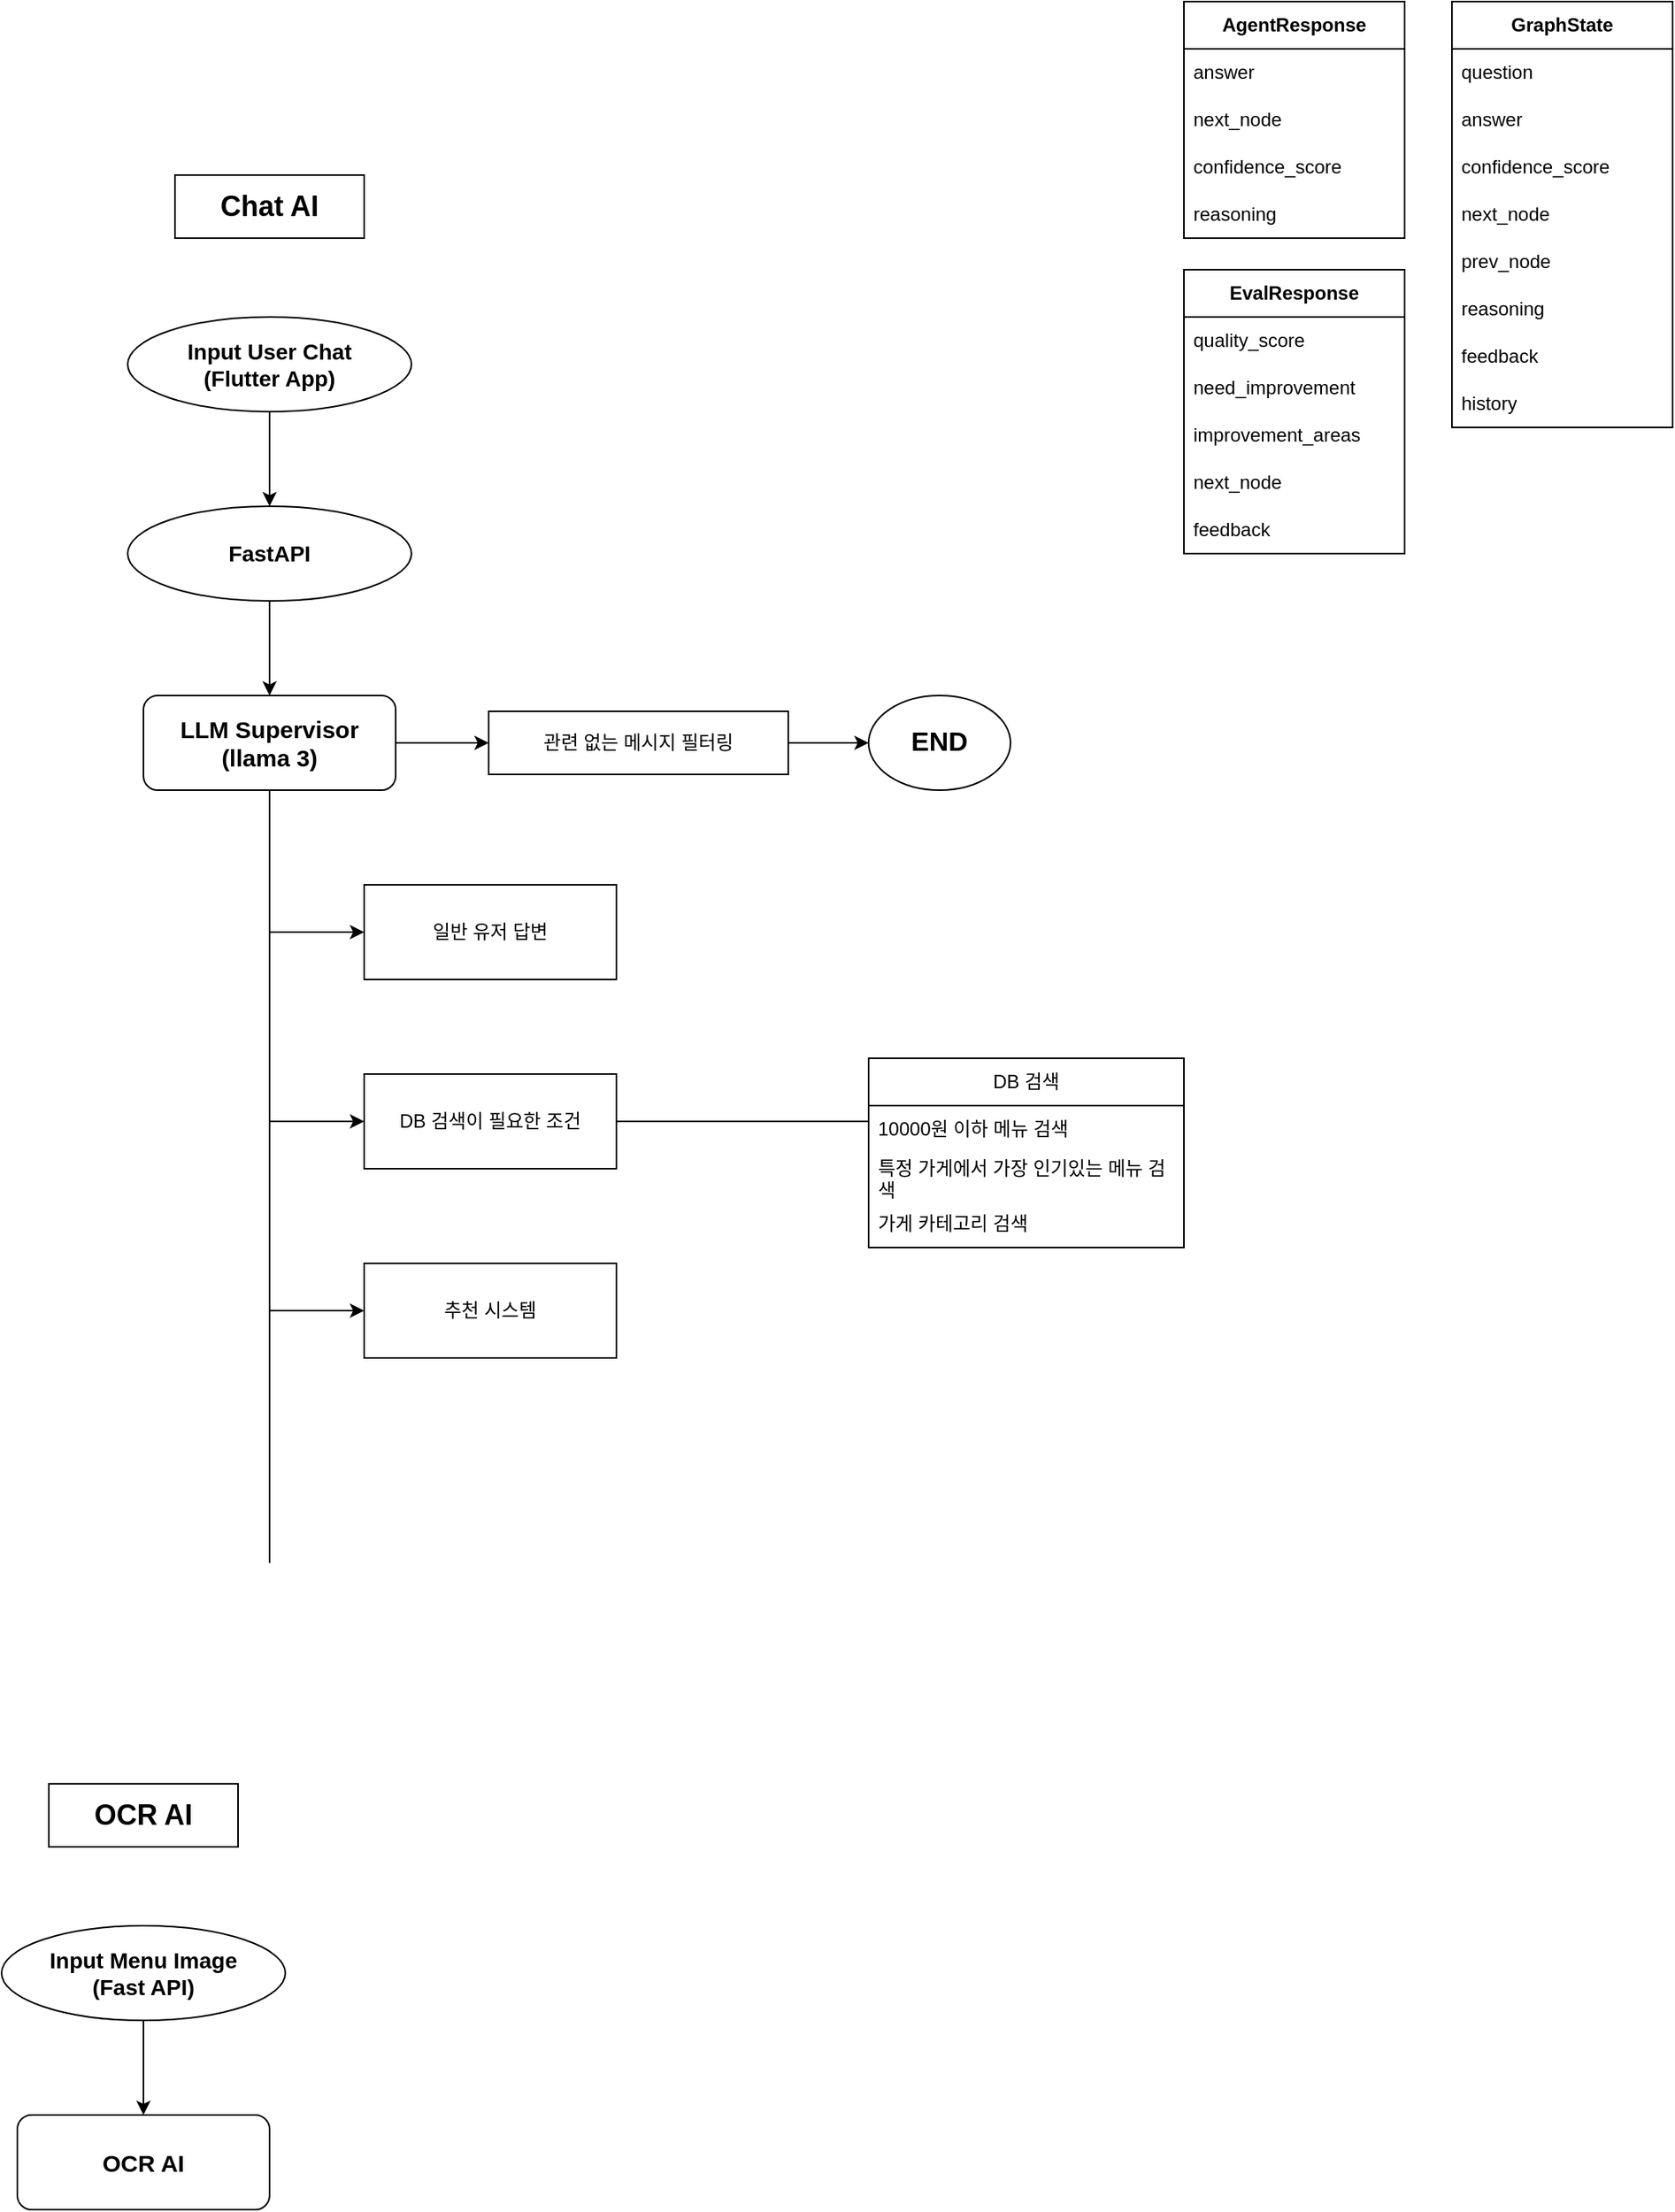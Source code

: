 <mxfile version="27.0.9">
  <diagram name="페이지-1" id="4VMYPhz8zPWPb6PeeNIh">
    <mxGraphModel dx="1131" dy="929" grid="1" gridSize="10" guides="1" tooltips="1" connect="1" arrows="1" fold="1" page="1" pageScale="1" pageWidth="827" pageHeight="1169" math="0" shadow="0">
      <root>
        <mxCell id="0" />
        <mxCell id="1" parent="0" />
        <mxCell id="GOJ_hUimyXIJ9WccpclX-1" value="Chat AI" style="rounded=0;whiteSpace=wrap;html=1;fontSize=18;fontStyle=1" parent="1" vertex="1">
          <mxGeometry x="120" y="160" width="120" height="40" as="geometry" />
        </mxCell>
        <mxCell id="GOJ_hUimyXIJ9WccpclX-5" style="edgeStyle=orthogonalEdgeStyle;rounded=0;orthogonalLoop=1;jettySize=auto;html=1;entryX=0.5;entryY=0;entryDx=0;entryDy=0;" parent="1" source="GOJ_hUimyXIJ9WccpclX-2" target="GOJ_hUimyXIJ9WccpclX-4" edge="1">
          <mxGeometry relative="1" as="geometry" />
        </mxCell>
        <mxCell id="GOJ_hUimyXIJ9WccpclX-2" value="Input User Chat&lt;div&gt;(Flutter App)&lt;/div&gt;" style="ellipse;whiteSpace=wrap;html=1;fontStyle=1;fontSize=14;" parent="1" vertex="1">
          <mxGeometry x="90" y="250" width="180" height="60" as="geometry" />
        </mxCell>
        <mxCell id="GOJ_hUimyXIJ9WccpclX-7" style="edgeStyle=orthogonalEdgeStyle;rounded=0;orthogonalLoop=1;jettySize=auto;html=1;entryX=0.5;entryY=0;entryDx=0;entryDy=0;" parent="1" source="GOJ_hUimyXIJ9WccpclX-4" target="GOJ_hUimyXIJ9WccpclX-6" edge="1">
          <mxGeometry relative="1" as="geometry" />
        </mxCell>
        <mxCell id="GOJ_hUimyXIJ9WccpclX-4" value="FastAPI" style="ellipse;whiteSpace=wrap;html=1;fontStyle=1;fontSize=14;" parent="1" vertex="1">
          <mxGeometry x="90" y="370" width="180" height="60" as="geometry" />
        </mxCell>
        <mxCell id="S5C6-9c_zC_m-_YzMR8W-9" style="edgeStyle=orthogonalEdgeStyle;rounded=0;orthogonalLoop=1;jettySize=auto;html=1;entryX=0;entryY=0.5;entryDx=0;entryDy=0;" parent="1" source="GOJ_hUimyXIJ9WccpclX-6" target="S5C6-9c_zC_m-_YzMR8W-8" edge="1">
          <mxGeometry relative="1" as="geometry" />
        </mxCell>
        <mxCell id="GOJ_hUimyXIJ9WccpclX-6" value="LLM Supervisor&lt;div&gt;(llama 3)&lt;/div&gt;" style="rounded=1;whiteSpace=wrap;html=1;fontStyle=1;fontSize=15;" parent="1" vertex="1">
          <mxGeometry x="100" y="490" width="160" height="60" as="geometry" />
        </mxCell>
        <mxCell id="GOJ_hUimyXIJ9WccpclX-8" value="OCR AI" style="rounded=0;whiteSpace=wrap;html=1;fontSize=18;fontStyle=1" parent="1" vertex="1">
          <mxGeometry x="40" y="1180" width="120" height="40" as="geometry" />
        </mxCell>
        <mxCell id="GOJ_hUimyXIJ9WccpclX-11" style="edgeStyle=orthogonalEdgeStyle;rounded=0;orthogonalLoop=1;jettySize=auto;html=1;entryX=0.5;entryY=0;entryDx=0;entryDy=0;" parent="1" source="GOJ_hUimyXIJ9WccpclX-9" target="GOJ_hUimyXIJ9WccpclX-10" edge="1">
          <mxGeometry relative="1" as="geometry" />
        </mxCell>
        <mxCell id="GOJ_hUimyXIJ9WccpclX-9" value="Input Menu Image&lt;div&gt;(Fast API)&lt;/div&gt;" style="ellipse;whiteSpace=wrap;html=1;fontStyle=1;fontSize=14;" parent="1" vertex="1">
          <mxGeometry x="10" y="1270" width="180" height="60" as="geometry" />
        </mxCell>
        <mxCell id="GOJ_hUimyXIJ9WccpclX-10" value="OCR AI" style="rounded=1;whiteSpace=wrap;html=1;fontStyle=1;fontSize=15;" parent="1" vertex="1">
          <mxGeometry x="20" y="1390" width="160" height="60" as="geometry" />
        </mxCell>
        <mxCell id="S5C6-9c_zC_m-_YzMR8W-4" value="" style="endArrow=none;html=1;rounded=0;entryX=0.5;entryY=1;entryDx=0;entryDy=0;" parent="1" target="GOJ_hUimyXIJ9WccpclX-6" edge="1">
          <mxGeometry width="50" height="50" relative="1" as="geometry">
            <mxPoint x="180" y="1040" as="sourcePoint" />
            <mxPoint x="250" y="690" as="targetPoint" />
          </mxGeometry>
        </mxCell>
        <mxCell id="S5C6-9c_zC_m-_YzMR8W-5" value="일반 유저 답변" style="rounded=0;whiteSpace=wrap;html=1;" parent="1" vertex="1">
          <mxGeometry x="240" y="610" width="160" height="60" as="geometry" />
        </mxCell>
        <mxCell id="S5C6-9c_zC_m-_YzMR8W-7" value="" style="endArrow=classic;html=1;rounded=0;entryX=0;entryY=0.5;entryDx=0;entryDy=0;" parent="1" target="S5C6-9c_zC_m-_YzMR8W-5" edge="1">
          <mxGeometry width="50" height="50" relative="1" as="geometry">
            <mxPoint x="180" y="640" as="sourcePoint" />
            <mxPoint x="250" y="690" as="targetPoint" />
          </mxGeometry>
        </mxCell>
        <mxCell id="S5C6-9c_zC_m-_YzMR8W-11" style="edgeStyle=orthogonalEdgeStyle;rounded=0;orthogonalLoop=1;jettySize=auto;html=1;entryX=0;entryY=0.5;entryDx=0;entryDy=0;" parent="1" source="S5C6-9c_zC_m-_YzMR8W-8" target="S5C6-9c_zC_m-_YzMR8W-10" edge="1">
          <mxGeometry relative="1" as="geometry" />
        </mxCell>
        <mxCell id="S5C6-9c_zC_m-_YzMR8W-8" value="관련 없는 메시지 필터링" style="rounded=0;whiteSpace=wrap;html=1;" parent="1" vertex="1">
          <mxGeometry x="319" y="500" width="190" height="40" as="geometry" />
        </mxCell>
        <mxCell id="S5C6-9c_zC_m-_YzMR8W-10" value="END" style="ellipse;whiteSpace=wrap;html=1;fontStyle=1;fontSize=17;" parent="1" vertex="1">
          <mxGeometry x="560" y="490" width="90" height="60" as="geometry" />
        </mxCell>
        <mxCell id="S5C6-9c_zC_m-_YzMR8W-12" value="DB 검색이 필요한 조건" style="rounded=0;whiteSpace=wrap;html=1;" parent="1" vertex="1">
          <mxGeometry x="240" y="730" width="160" height="60" as="geometry" />
        </mxCell>
        <mxCell id="S5C6-9c_zC_m-_YzMR8W-13" value="" style="endArrow=classic;html=1;rounded=0;entryX=0;entryY=0.5;entryDx=0;entryDy=0;" parent="1" target="S5C6-9c_zC_m-_YzMR8W-12" edge="1">
          <mxGeometry width="50" height="50" relative="1" as="geometry">
            <mxPoint x="180" y="760" as="sourcePoint" />
            <mxPoint x="250" y="650" as="targetPoint" />
          </mxGeometry>
        </mxCell>
        <mxCell id="S5C6-9c_zC_m-_YzMR8W-14" value="추천 시스템" style="rounded=0;whiteSpace=wrap;html=1;" parent="1" vertex="1">
          <mxGeometry x="240" y="850" width="160" height="60" as="geometry" />
        </mxCell>
        <mxCell id="S5C6-9c_zC_m-_YzMR8W-15" value="" style="endArrow=classic;html=1;rounded=0;entryX=0;entryY=0.5;entryDx=0;entryDy=0;" parent="1" target="S5C6-9c_zC_m-_YzMR8W-14" edge="1">
          <mxGeometry width="50" height="50" relative="1" as="geometry">
            <mxPoint x="180" y="880" as="sourcePoint" />
            <mxPoint x="230" y="870" as="targetPoint" />
          </mxGeometry>
        </mxCell>
        <mxCell id="S5C6-9c_zC_m-_YzMR8W-16" value="" style="endArrow=none;html=1;rounded=0;exitX=1;exitY=0.5;exitDx=0;exitDy=0;" parent="1" source="S5C6-9c_zC_m-_YzMR8W-12" edge="1">
          <mxGeometry width="50" height="50" relative="1" as="geometry">
            <mxPoint x="530" y="860" as="sourcePoint" />
            <mxPoint x="560" y="760" as="targetPoint" />
          </mxGeometry>
        </mxCell>
        <mxCell id="S5C6-9c_zC_m-_YzMR8W-17" value="DB 검색" style="swimlane;fontStyle=0;childLayout=stackLayout;horizontal=1;startSize=30;horizontalStack=0;resizeParent=1;resizeParentMax=0;resizeLast=0;collapsible=1;marginBottom=0;whiteSpace=wrap;html=1;" parent="1" vertex="1">
          <mxGeometry x="560" y="720" width="200" height="120" as="geometry" />
        </mxCell>
        <mxCell id="S5C6-9c_zC_m-_YzMR8W-18" value="10000원 이하 메뉴 검색" style="text;strokeColor=none;fillColor=none;align=left;verticalAlign=middle;spacingLeft=4;spacingRight=4;overflow=hidden;points=[[0,0.5],[1,0.5]];portConstraint=eastwest;rotatable=0;whiteSpace=wrap;html=1;" parent="S5C6-9c_zC_m-_YzMR8W-17" vertex="1">
          <mxGeometry y="30" width="200" height="30" as="geometry" />
        </mxCell>
        <mxCell id="S5C6-9c_zC_m-_YzMR8W-19" value="특정 가게에서 가장 인기있는 메뉴 검색" style="text;strokeColor=none;fillColor=none;align=left;verticalAlign=middle;spacingLeft=4;spacingRight=4;overflow=hidden;points=[[0,0.5],[1,0.5]];portConstraint=eastwest;rotatable=0;whiteSpace=wrap;html=1;" parent="S5C6-9c_zC_m-_YzMR8W-17" vertex="1">
          <mxGeometry y="60" width="200" height="30" as="geometry" />
        </mxCell>
        <mxCell id="S5C6-9c_zC_m-_YzMR8W-20" value="가게 카테고리 검색" style="text;strokeColor=none;fillColor=none;align=left;verticalAlign=middle;spacingLeft=4;spacingRight=4;overflow=hidden;points=[[0,0.5],[1,0.5]];portConstraint=eastwest;rotatable=0;whiteSpace=wrap;html=1;" parent="S5C6-9c_zC_m-_YzMR8W-17" vertex="1">
          <mxGeometry y="90" width="200" height="30" as="geometry" />
        </mxCell>
        <mxCell id="OAqhMOdfQDZJ4iSXNBlA-3" value="&lt;b&gt;AgentResponse&lt;/b&gt;" style="swimlane;fontStyle=0;childLayout=stackLayout;horizontal=1;startSize=30;horizontalStack=0;resizeParent=1;resizeParentMax=0;resizeLast=0;collapsible=1;marginBottom=0;whiteSpace=wrap;html=1;" vertex="1" parent="1">
          <mxGeometry x="760" y="50" width="140" height="150" as="geometry" />
        </mxCell>
        <mxCell id="OAqhMOdfQDZJ4iSXNBlA-7" value="answer" style="text;strokeColor=none;fillColor=none;align=left;verticalAlign=middle;spacingLeft=4;spacingRight=4;overflow=hidden;points=[[0,0.5],[1,0.5]];portConstraint=eastwest;rotatable=0;whiteSpace=wrap;html=1;" vertex="1" parent="OAqhMOdfQDZJ4iSXNBlA-3">
          <mxGeometry y="30" width="140" height="30" as="geometry" />
        </mxCell>
        <mxCell id="OAqhMOdfQDZJ4iSXNBlA-10" value="next_node" style="text;strokeColor=none;fillColor=none;align=left;verticalAlign=middle;spacingLeft=4;spacingRight=4;overflow=hidden;points=[[0,0.5],[1,0.5]];portConstraint=eastwest;rotatable=0;whiteSpace=wrap;html=1;" vertex="1" parent="OAqhMOdfQDZJ4iSXNBlA-3">
          <mxGeometry y="60" width="140" height="30" as="geometry" />
        </mxCell>
        <mxCell id="OAqhMOdfQDZJ4iSXNBlA-11" value="confidence_score" style="text;strokeColor=none;fillColor=none;align=left;verticalAlign=middle;spacingLeft=4;spacingRight=4;overflow=hidden;points=[[0,0.5],[1,0.5]];portConstraint=eastwest;rotatable=0;whiteSpace=wrap;html=1;" vertex="1" parent="OAqhMOdfQDZJ4iSXNBlA-3">
          <mxGeometry y="90" width="140" height="30" as="geometry" />
        </mxCell>
        <mxCell id="OAqhMOdfQDZJ4iSXNBlA-12" value="reasoning" style="text;strokeColor=none;fillColor=none;align=left;verticalAlign=middle;spacingLeft=4;spacingRight=4;overflow=hidden;points=[[0,0.5],[1,0.5]];portConstraint=eastwest;rotatable=0;whiteSpace=wrap;html=1;" vertex="1" parent="OAqhMOdfQDZJ4iSXNBlA-3">
          <mxGeometry y="120" width="140" height="30" as="geometry" />
        </mxCell>
        <mxCell id="OAqhMOdfQDZJ4iSXNBlA-13" value="&lt;b&gt;EvalResponse&lt;/b&gt;" style="swimlane;fontStyle=0;childLayout=stackLayout;horizontal=1;startSize=30;horizontalStack=0;resizeParent=1;resizeParentMax=0;resizeLast=0;collapsible=1;marginBottom=0;whiteSpace=wrap;html=1;" vertex="1" parent="1">
          <mxGeometry x="760" y="220" width="140" height="180" as="geometry" />
        </mxCell>
        <mxCell id="OAqhMOdfQDZJ4iSXNBlA-14" value="quality_score" style="text;strokeColor=none;fillColor=none;align=left;verticalAlign=middle;spacingLeft=4;spacingRight=4;overflow=hidden;points=[[0,0.5],[1,0.5]];portConstraint=eastwest;rotatable=0;whiteSpace=wrap;html=1;" vertex="1" parent="OAqhMOdfQDZJ4iSXNBlA-13">
          <mxGeometry y="30" width="140" height="30" as="geometry" />
        </mxCell>
        <mxCell id="OAqhMOdfQDZJ4iSXNBlA-15" value="need_improvement" style="text;strokeColor=none;fillColor=none;align=left;verticalAlign=middle;spacingLeft=4;spacingRight=4;overflow=hidden;points=[[0,0.5],[1,0.5]];portConstraint=eastwest;rotatable=0;whiteSpace=wrap;html=1;" vertex="1" parent="OAqhMOdfQDZJ4iSXNBlA-13">
          <mxGeometry y="60" width="140" height="30" as="geometry" />
        </mxCell>
        <mxCell id="OAqhMOdfQDZJ4iSXNBlA-16" value="improvement_areas" style="text;strokeColor=none;fillColor=none;align=left;verticalAlign=middle;spacingLeft=4;spacingRight=4;overflow=hidden;points=[[0,0.5],[1,0.5]];portConstraint=eastwest;rotatable=0;whiteSpace=wrap;html=1;" vertex="1" parent="OAqhMOdfQDZJ4iSXNBlA-13">
          <mxGeometry y="90" width="140" height="30" as="geometry" />
        </mxCell>
        <mxCell id="OAqhMOdfQDZJ4iSXNBlA-17" value="next_node" style="text;strokeColor=none;fillColor=none;align=left;verticalAlign=middle;spacingLeft=4;spacingRight=4;overflow=hidden;points=[[0,0.5],[1,0.5]];portConstraint=eastwest;rotatable=0;whiteSpace=wrap;html=1;" vertex="1" parent="OAqhMOdfQDZJ4iSXNBlA-13">
          <mxGeometry y="120" width="140" height="30" as="geometry" />
        </mxCell>
        <mxCell id="OAqhMOdfQDZJ4iSXNBlA-18" value="feedback" style="text;strokeColor=none;fillColor=none;align=left;verticalAlign=middle;spacingLeft=4;spacingRight=4;overflow=hidden;points=[[0,0.5],[1,0.5]];portConstraint=eastwest;rotatable=0;whiteSpace=wrap;html=1;" vertex="1" parent="OAqhMOdfQDZJ4iSXNBlA-13">
          <mxGeometry y="150" width="140" height="30" as="geometry" />
        </mxCell>
        <mxCell id="OAqhMOdfQDZJ4iSXNBlA-19" value="&lt;b&gt;GraphState&lt;/b&gt;" style="swimlane;fontStyle=0;childLayout=stackLayout;horizontal=1;startSize=30;horizontalStack=0;resizeParent=1;resizeParentMax=0;resizeLast=0;collapsible=1;marginBottom=0;whiteSpace=wrap;html=1;" vertex="1" parent="1">
          <mxGeometry x="930" y="50" width="140" height="270" as="geometry" />
        </mxCell>
        <mxCell id="OAqhMOdfQDZJ4iSXNBlA-20" value="question" style="text;strokeColor=none;fillColor=none;align=left;verticalAlign=middle;spacingLeft=4;spacingRight=4;overflow=hidden;points=[[0,0.5],[1,0.5]];portConstraint=eastwest;rotatable=0;whiteSpace=wrap;html=1;" vertex="1" parent="OAqhMOdfQDZJ4iSXNBlA-19">
          <mxGeometry y="30" width="140" height="30" as="geometry" />
        </mxCell>
        <mxCell id="OAqhMOdfQDZJ4iSXNBlA-21" value="answer" style="text;strokeColor=none;fillColor=none;align=left;verticalAlign=middle;spacingLeft=4;spacingRight=4;overflow=hidden;points=[[0,0.5],[1,0.5]];portConstraint=eastwest;rotatable=0;whiteSpace=wrap;html=1;" vertex="1" parent="OAqhMOdfQDZJ4iSXNBlA-19">
          <mxGeometry y="60" width="140" height="30" as="geometry" />
        </mxCell>
        <mxCell id="OAqhMOdfQDZJ4iSXNBlA-22" value="confidence_score" style="text;strokeColor=none;fillColor=none;align=left;verticalAlign=middle;spacingLeft=4;spacingRight=4;overflow=hidden;points=[[0,0.5],[1,0.5]];portConstraint=eastwest;rotatable=0;whiteSpace=wrap;html=1;" vertex="1" parent="OAqhMOdfQDZJ4iSXNBlA-19">
          <mxGeometry y="90" width="140" height="30" as="geometry" />
        </mxCell>
        <mxCell id="OAqhMOdfQDZJ4iSXNBlA-26" value="next_node" style="text;strokeColor=none;fillColor=none;align=left;verticalAlign=middle;spacingLeft=4;spacingRight=4;overflow=hidden;points=[[0,0.5],[1,0.5]];portConstraint=eastwest;rotatable=0;whiteSpace=wrap;html=1;" vertex="1" parent="OAqhMOdfQDZJ4iSXNBlA-19">
          <mxGeometry y="120" width="140" height="30" as="geometry" />
        </mxCell>
        <mxCell id="OAqhMOdfQDZJ4iSXNBlA-25" value="prev_node" style="text;strokeColor=none;fillColor=none;align=left;verticalAlign=middle;spacingLeft=4;spacingRight=4;overflow=hidden;points=[[0,0.5],[1,0.5]];portConstraint=eastwest;rotatable=0;whiteSpace=wrap;html=1;" vertex="1" parent="OAqhMOdfQDZJ4iSXNBlA-19">
          <mxGeometry y="150" width="140" height="30" as="geometry" />
        </mxCell>
        <mxCell id="OAqhMOdfQDZJ4iSXNBlA-24" value="reasoning" style="text;strokeColor=none;fillColor=none;align=left;verticalAlign=middle;spacingLeft=4;spacingRight=4;overflow=hidden;points=[[0,0.5],[1,0.5]];portConstraint=eastwest;rotatable=0;whiteSpace=wrap;html=1;" vertex="1" parent="OAqhMOdfQDZJ4iSXNBlA-19">
          <mxGeometry y="180" width="140" height="30" as="geometry" />
        </mxCell>
        <mxCell id="OAqhMOdfQDZJ4iSXNBlA-23" value="feedback" style="text;strokeColor=none;fillColor=none;align=left;verticalAlign=middle;spacingLeft=4;spacingRight=4;overflow=hidden;points=[[0,0.5],[1,0.5]];portConstraint=eastwest;rotatable=0;whiteSpace=wrap;html=1;" vertex="1" parent="OAqhMOdfQDZJ4iSXNBlA-19">
          <mxGeometry y="210" width="140" height="30" as="geometry" />
        </mxCell>
        <mxCell id="OAqhMOdfQDZJ4iSXNBlA-27" value="history" style="text;strokeColor=none;fillColor=none;align=left;verticalAlign=middle;spacingLeft=4;spacingRight=4;overflow=hidden;points=[[0,0.5],[1,0.5]];portConstraint=eastwest;rotatable=0;whiteSpace=wrap;html=1;" vertex="1" parent="OAqhMOdfQDZJ4iSXNBlA-19">
          <mxGeometry y="240" width="140" height="30" as="geometry" />
        </mxCell>
      </root>
    </mxGraphModel>
  </diagram>
</mxfile>
